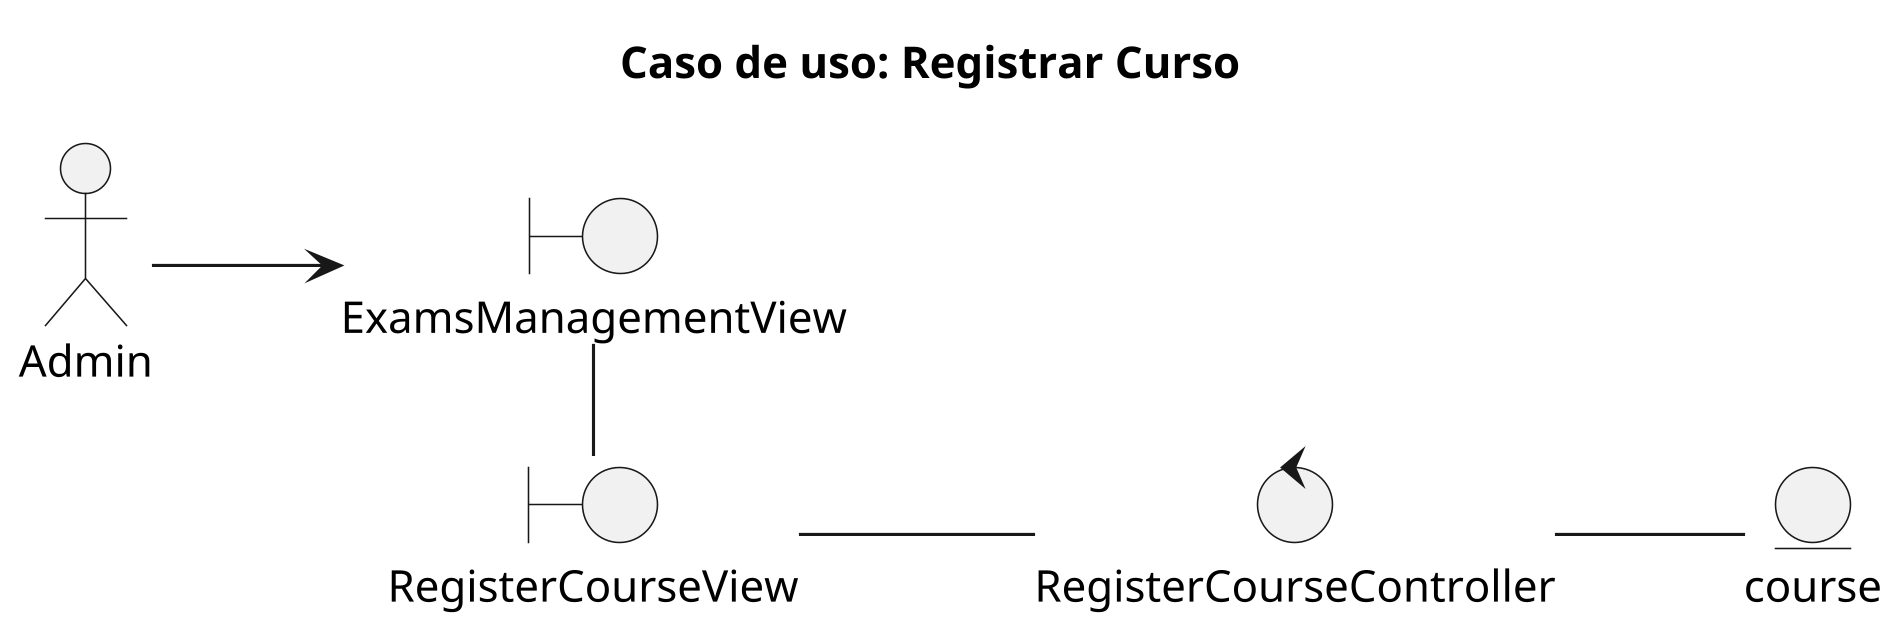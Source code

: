 @startuml "Diagrama de colaboracion"

title "Caso de uso: Registrar Curso"

left to right direction

skinparam Dpi 300

actor "Admin" as ad
boundary "ExamsManagementView" as EMV
boundary "RegisterCourseView" as RCV
control "RegisterCourseController" as RCC
entity "course" as cou

ad-->EMV
EMV-RCV
RCV--RCC
RCC--cou


@enduml